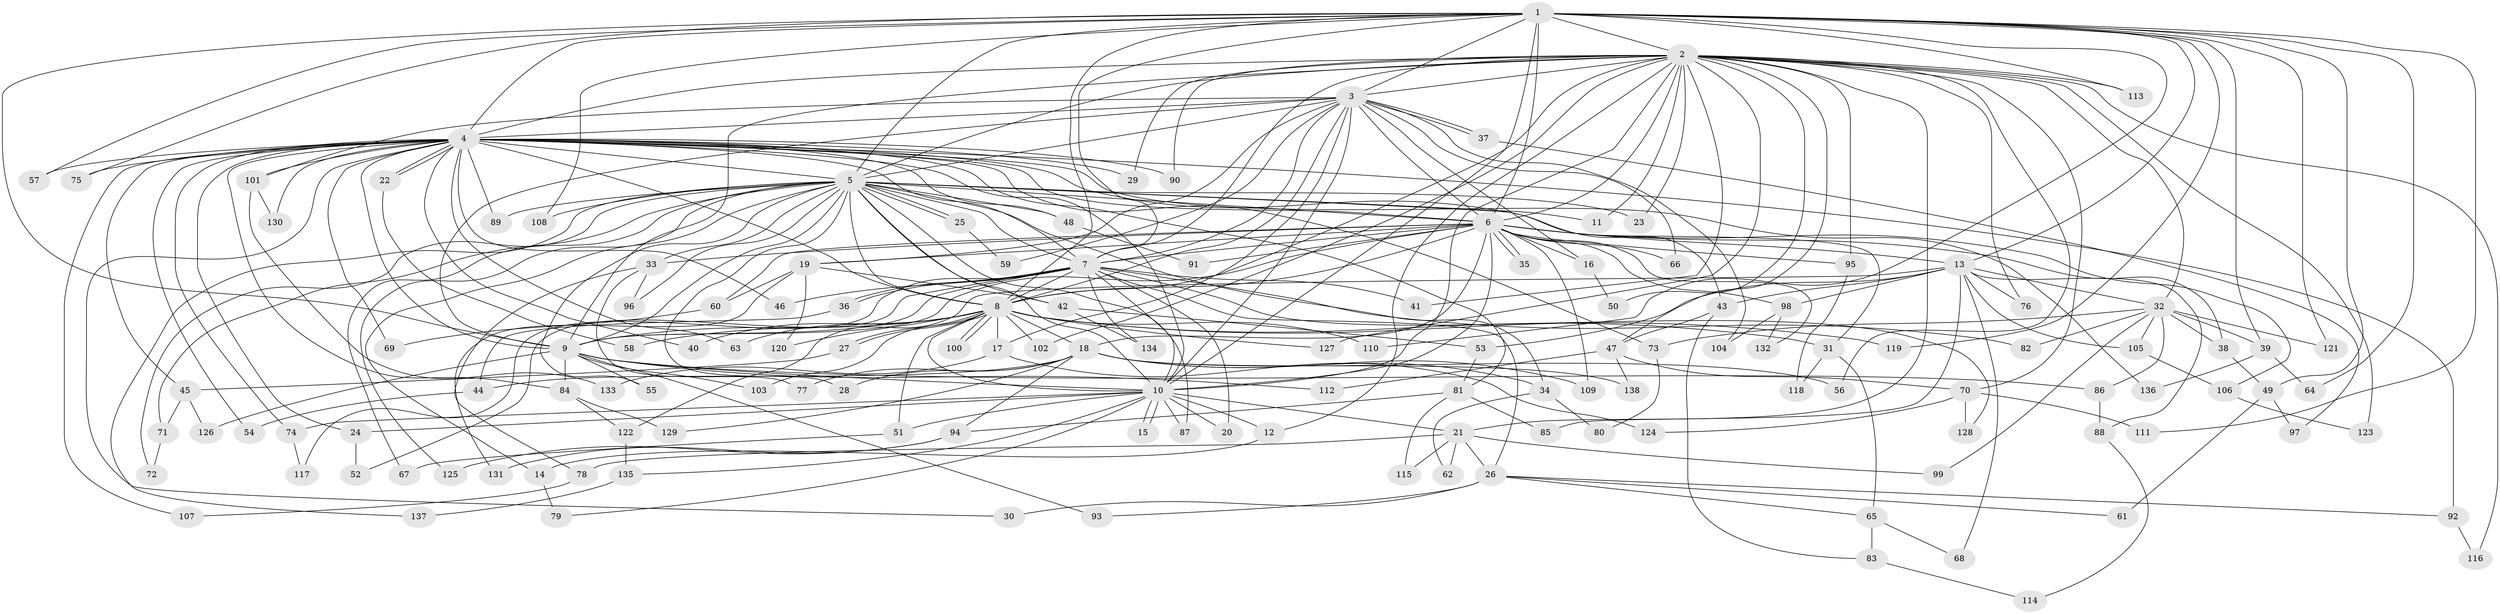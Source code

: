 // coarse degree distribution, {1: 0.043478260869565216, 17: 0.028985507246376812, 16: 0.014492753623188406, 3: 0.2318840579710145, 2: 0.2753623188405797, 4: 0.14492753623188406, 20: 0.014492753623188406, 15: 0.014492753623188406, 11: 0.014492753623188406, 5: 0.07246376811594203, 25: 0.028985507246376812, 7: 0.028985507246376812, 14: 0.014492753623188406, 19: 0.014492753623188406, 6: 0.014492753623188406, 10: 0.028985507246376812, 21: 0.014492753623188406}
// Generated by graph-tools (version 1.1) at 2025/36/03/04/25 23:36:32]
// undirected, 138 vertices, 301 edges
graph export_dot {
  node [color=gray90,style=filled];
  1;
  2;
  3;
  4;
  5;
  6;
  7;
  8;
  9;
  10;
  11;
  12;
  13;
  14;
  15;
  16;
  17;
  18;
  19;
  20;
  21;
  22;
  23;
  24;
  25;
  26;
  27;
  28;
  29;
  30;
  31;
  32;
  33;
  34;
  35;
  36;
  37;
  38;
  39;
  40;
  41;
  42;
  43;
  44;
  45;
  46;
  47;
  48;
  49;
  50;
  51;
  52;
  53;
  54;
  55;
  56;
  57;
  58;
  59;
  60;
  61;
  62;
  63;
  64;
  65;
  66;
  67;
  68;
  69;
  70;
  71;
  72;
  73;
  74;
  75;
  76;
  77;
  78;
  79;
  80;
  81;
  82;
  83;
  84;
  85;
  86;
  87;
  88;
  89;
  90;
  91;
  92;
  93;
  94;
  95;
  96;
  97;
  98;
  99;
  100;
  101;
  102;
  103;
  104;
  105;
  106;
  107;
  108;
  109;
  110;
  111;
  112;
  113;
  114;
  115;
  116;
  117;
  118;
  119;
  120;
  121;
  122;
  123;
  124;
  125;
  126;
  127;
  128;
  129;
  130;
  131;
  132;
  133;
  134;
  135;
  136;
  137;
  138;
  1 -- 2;
  1 -- 3;
  1 -- 4;
  1 -- 5;
  1 -- 6;
  1 -- 7;
  1 -- 8;
  1 -- 9;
  1 -- 10;
  1 -- 13;
  1 -- 39;
  1 -- 49;
  1 -- 57;
  1 -- 64;
  1 -- 75;
  1 -- 108;
  1 -- 110;
  1 -- 111;
  1 -- 113;
  1 -- 119;
  1 -- 121;
  2 -- 3;
  2 -- 4;
  2 -- 5;
  2 -- 6;
  2 -- 7;
  2 -- 8;
  2 -- 9;
  2 -- 10;
  2 -- 11;
  2 -- 12;
  2 -- 21;
  2 -- 23;
  2 -- 29;
  2 -- 32;
  2 -- 41;
  2 -- 47;
  2 -- 50;
  2 -- 56;
  2 -- 70;
  2 -- 76;
  2 -- 90;
  2 -- 95;
  2 -- 102;
  2 -- 113;
  2 -- 116;
  2 -- 123;
  2 -- 127;
  3 -- 4;
  3 -- 5;
  3 -- 6;
  3 -- 7;
  3 -- 8;
  3 -- 9;
  3 -- 10;
  3 -- 16;
  3 -- 17;
  3 -- 19;
  3 -- 37;
  3 -- 37;
  3 -- 59;
  3 -- 66;
  3 -- 101;
  3 -- 104;
  4 -- 5;
  4 -- 6;
  4 -- 7;
  4 -- 8;
  4 -- 9;
  4 -- 10;
  4 -- 22;
  4 -- 22;
  4 -- 24;
  4 -- 29;
  4 -- 30;
  4 -- 40;
  4 -- 43;
  4 -- 45;
  4 -- 46;
  4 -- 48;
  4 -- 54;
  4 -- 57;
  4 -- 63;
  4 -- 69;
  4 -- 73;
  4 -- 74;
  4 -- 75;
  4 -- 81;
  4 -- 84;
  4 -- 89;
  4 -- 90;
  4 -- 92;
  4 -- 101;
  4 -- 107;
  4 -- 130;
  4 -- 136;
  5 -- 6;
  5 -- 7;
  5 -- 8;
  5 -- 9;
  5 -- 10;
  5 -- 11;
  5 -- 14;
  5 -- 23;
  5 -- 25;
  5 -- 25;
  5 -- 28;
  5 -- 31;
  5 -- 33;
  5 -- 34;
  5 -- 42;
  5 -- 48;
  5 -- 55;
  5 -- 67;
  5 -- 71;
  5 -- 72;
  5 -- 87;
  5 -- 89;
  5 -- 96;
  5 -- 108;
  5 -- 125;
  5 -- 137;
  6 -- 7;
  6 -- 8;
  6 -- 9;
  6 -- 10;
  6 -- 13;
  6 -- 16;
  6 -- 18;
  6 -- 19;
  6 -- 33;
  6 -- 35;
  6 -- 35;
  6 -- 38;
  6 -- 60;
  6 -- 66;
  6 -- 91;
  6 -- 95;
  6 -- 98;
  6 -- 106;
  6 -- 109;
  6 -- 132;
  7 -- 8;
  7 -- 9;
  7 -- 10;
  7 -- 20;
  7 -- 26;
  7 -- 36;
  7 -- 36;
  7 -- 41;
  7 -- 46;
  7 -- 52;
  7 -- 82;
  7 -- 117;
  7 -- 128;
  7 -- 134;
  8 -- 9;
  8 -- 10;
  8 -- 17;
  8 -- 18;
  8 -- 27;
  8 -- 27;
  8 -- 31;
  8 -- 40;
  8 -- 51;
  8 -- 58;
  8 -- 63;
  8 -- 100;
  8 -- 100;
  8 -- 102;
  8 -- 103;
  8 -- 110;
  8 -- 119;
  8 -- 120;
  8 -- 127;
  9 -- 10;
  9 -- 55;
  9 -- 84;
  9 -- 86;
  9 -- 93;
  9 -- 103;
  9 -- 112;
  9 -- 126;
  10 -- 12;
  10 -- 15;
  10 -- 15;
  10 -- 20;
  10 -- 21;
  10 -- 24;
  10 -- 51;
  10 -- 74;
  10 -- 79;
  10 -- 87;
  10 -- 135;
  12 -- 14;
  13 -- 32;
  13 -- 43;
  13 -- 53;
  13 -- 68;
  13 -- 76;
  13 -- 85;
  13 -- 88;
  13 -- 98;
  13 -- 105;
  13 -- 122;
  14 -- 79;
  16 -- 50;
  17 -- 124;
  17 -- 133;
  18 -- 28;
  18 -- 34;
  18 -- 44;
  18 -- 56;
  18 -- 77;
  18 -- 94;
  18 -- 109;
  18 -- 129;
  18 -- 138;
  19 -- 42;
  19 -- 60;
  19 -- 120;
  19 -- 131;
  21 -- 26;
  21 -- 62;
  21 -- 78;
  21 -- 99;
  21 -- 115;
  22 -- 58;
  24 -- 52;
  25 -- 59;
  26 -- 30;
  26 -- 61;
  26 -- 65;
  26 -- 92;
  26 -- 93;
  27 -- 45;
  31 -- 65;
  31 -- 118;
  32 -- 38;
  32 -- 39;
  32 -- 73;
  32 -- 82;
  32 -- 86;
  32 -- 99;
  32 -- 105;
  32 -- 121;
  33 -- 77;
  33 -- 78;
  33 -- 96;
  34 -- 62;
  34 -- 80;
  36 -- 44;
  37 -- 97;
  38 -- 49;
  39 -- 64;
  39 -- 136;
  42 -- 53;
  42 -- 134;
  43 -- 47;
  43 -- 83;
  44 -- 54;
  45 -- 71;
  45 -- 126;
  47 -- 70;
  47 -- 112;
  47 -- 138;
  48 -- 91;
  49 -- 61;
  49 -- 97;
  51 -- 67;
  53 -- 81;
  60 -- 69;
  65 -- 68;
  65 -- 83;
  70 -- 111;
  70 -- 124;
  70 -- 128;
  71 -- 72;
  73 -- 80;
  74 -- 117;
  78 -- 107;
  81 -- 85;
  81 -- 94;
  81 -- 115;
  83 -- 114;
  84 -- 122;
  84 -- 129;
  86 -- 88;
  88 -- 114;
  92 -- 116;
  94 -- 125;
  94 -- 131;
  95 -- 118;
  98 -- 104;
  98 -- 132;
  101 -- 130;
  101 -- 133;
  105 -- 106;
  106 -- 123;
  122 -- 135;
  135 -- 137;
}
